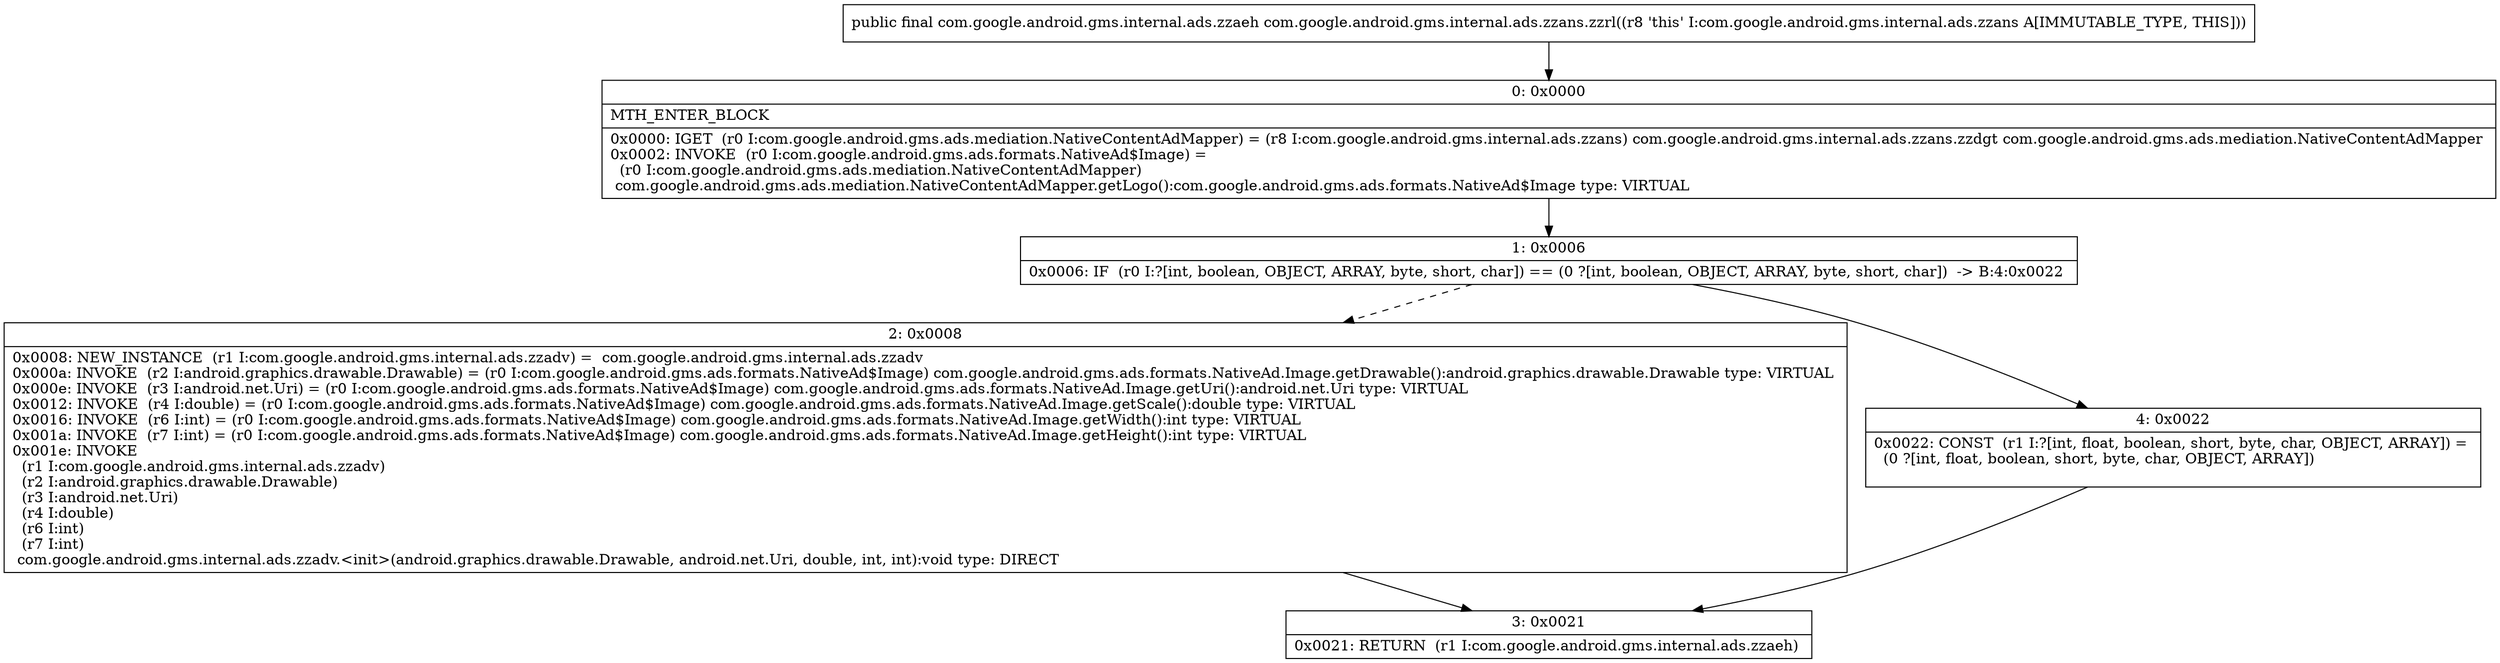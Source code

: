 digraph "CFG forcom.google.android.gms.internal.ads.zzans.zzrl()Lcom\/google\/android\/gms\/internal\/ads\/zzaeh;" {
Node_0 [shape=record,label="{0\:\ 0x0000|MTH_ENTER_BLOCK\l|0x0000: IGET  (r0 I:com.google.android.gms.ads.mediation.NativeContentAdMapper) = (r8 I:com.google.android.gms.internal.ads.zzans) com.google.android.gms.internal.ads.zzans.zzdgt com.google.android.gms.ads.mediation.NativeContentAdMapper \l0x0002: INVOKE  (r0 I:com.google.android.gms.ads.formats.NativeAd$Image) = \l  (r0 I:com.google.android.gms.ads.mediation.NativeContentAdMapper)\l com.google.android.gms.ads.mediation.NativeContentAdMapper.getLogo():com.google.android.gms.ads.formats.NativeAd$Image type: VIRTUAL \l}"];
Node_1 [shape=record,label="{1\:\ 0x0006|0x0006: IF  (r0 I:?[int, boolean, OBJECT, ARRAY, byte, short, char]) == (0 ?[int, boolean, OBJECT, ARRAY, byte, short, char])  \-\> B:4:0x0022 \l}"];
Node_2 [shape=record,label="{2\:\ 0x0008|0x0008: NEW_INSTANCE  (r1 I:com.google.android.gms.internal.ads.zzadv) =  com.google.android.gms.internal.ads.zzadv \l0x000a: INVOKE  (r2 I:android.graphics.drawable.Drawable) = (r0 I:com.google.android.gms.ads.formats.NativeAd$Image) com.google.android.gms.ads.formats.NativeAd.Image.getDrawable():android.graphics.drawable.Drawable type: VIRTUAL \l0x000e: INVOKE  (r3 I:android.net.Uri) = (r0 I:com.google.android.gms.ads.formats.NativeAd$Image) com.google.android.gms.ads.formats.NativeAd.Image.getUri():android.net.Uri type: VIRTUAL \l0x0012: INVOKE  (r4 I:double) = (r0 I:com.google.android.gms.ads.formats.NativeAd$Image) com.google.android.gms.ads.formats.NativeAd.Image.getScale():double type: VIRTUAL \l0x0016: INVOKE  (r6 I:int) = (r0 I:com.google.android.gms.ads.formats.NativeAd$Image) com.google.android.gms.ads.formats.NativeAd.Image.getWidth():int type: VIRTUAL \l0x001a: INVOKE  (r7 I:int) = (r0 I:com.google.android.gms.ads.formats.NativeAd$Image) com.google.android.gms.ads.formats.NativeAd.Image.getHeight():int type: VIRTUAL \l0x001e: INVOKE  \l  (r1 I:com.google.android.gms.internal.ads.zzadv)\l  (r2 I:android.graphics.drawable.Drawable)\l  (r3 I:android.net.Uri)\l  (r4 I:double)\l  (r6 I:int)\l  (r7 I:int)\l com.google.android.gms.internal.ads.zzadv.\<init\>(android.graphics.drawable.Drawable, android.net.Uri, double, int, int):void type: DIRECT \l}"];
Node_3 [shape=record,label="{3\:\ 0x0021|0x0021: RETURN  (r1 I:com.google.android.gms.internal.ads.zzaeh) \l}"];
Node_4 [shape=record,label="{4\:\ 0x0022|0x0022: CONST  (r1 I:?[int, float, boolean, short, byte, char, OBJECT, ARRAY]) = \l  (0 ?[int, float, boolean, short, byte, char, OBJECT, ARRAY])\l \l}"];
MethodNode[shape=record,label="{public final com.google.android.gms.internal.ads.zzaeh com.google.android.gms.internal.ads.zzans.zzrl((r8 'this' I:com.google.android.gms.internal.ads.zzans A[IMMUTABLE_TYPE, THIS])) }"];
MethodNode -> Node_0;
Node_0 -> Node_1;
Node_1 -> Node_2[style=dashed];
Node_1 -> Node_4;
Node_2 -> Node_3;
Node_4 -> Node_3;
}

